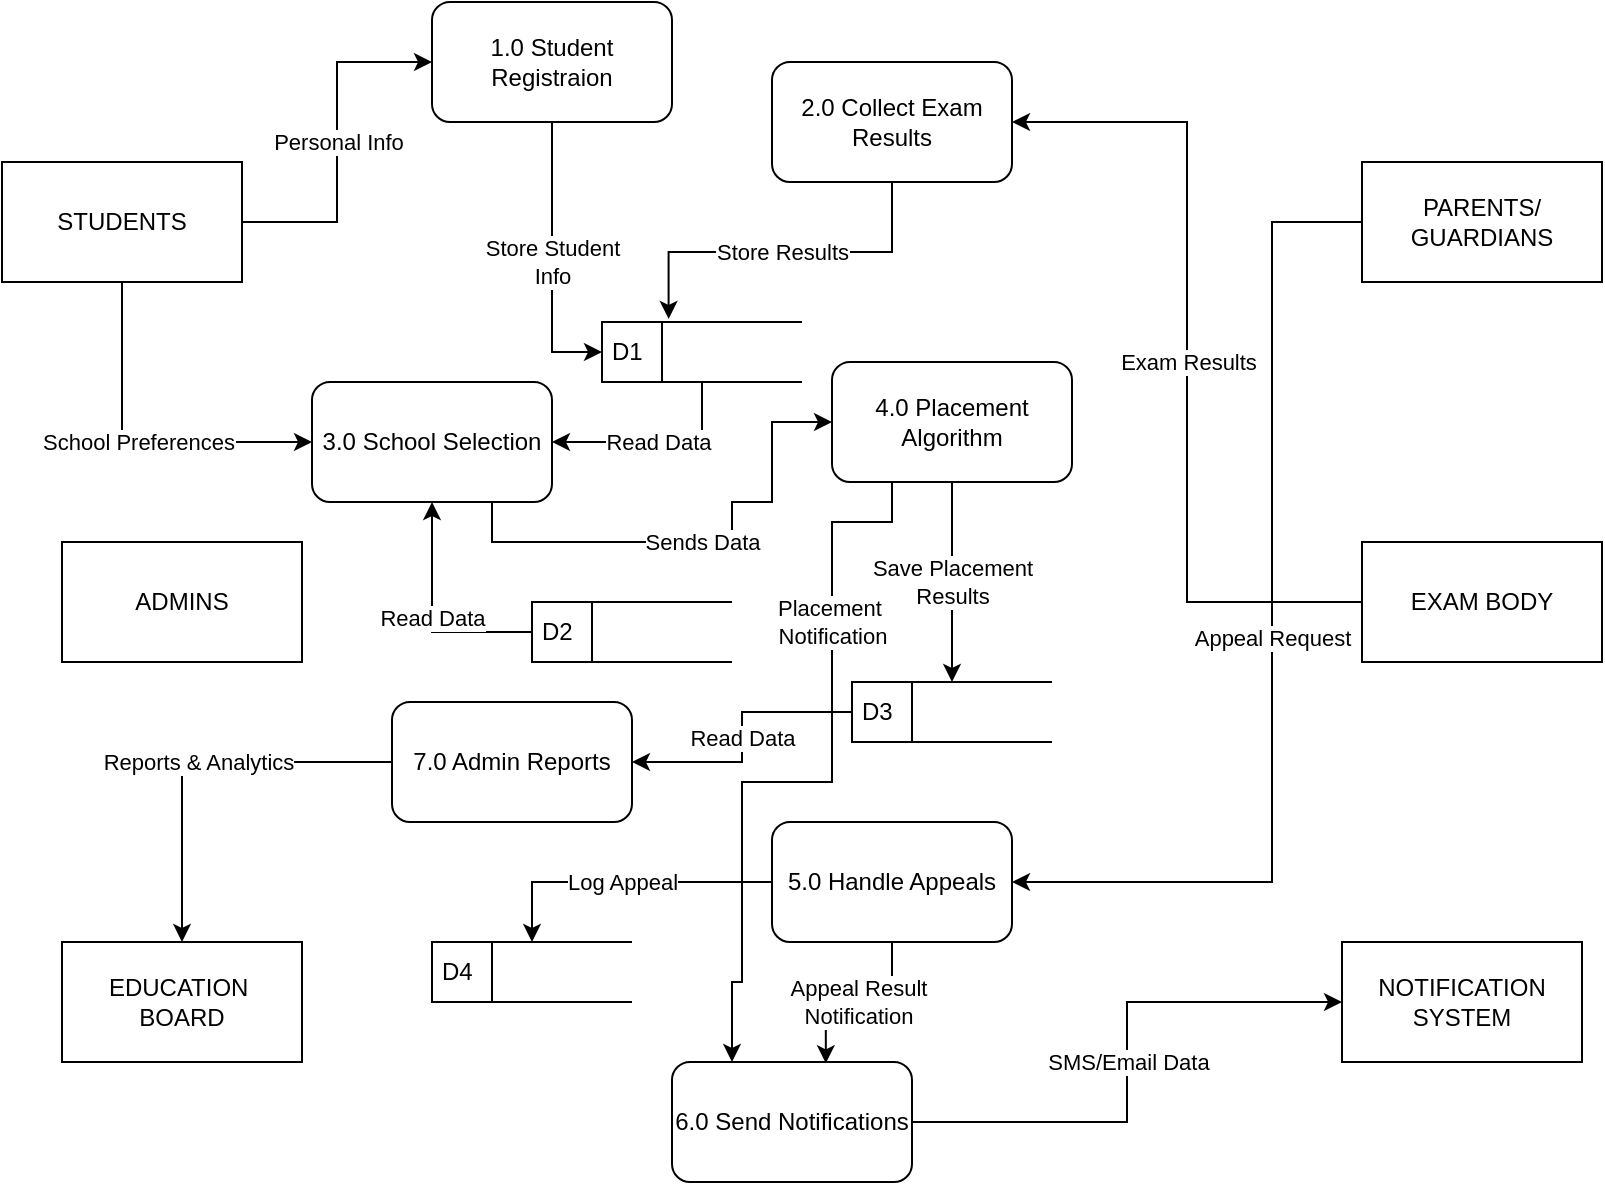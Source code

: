 <mxfile version="27.2.0">
  <diagram name="Page-1" id="l2gjOQykYVYARHtpdkyz">
    <mxGraphModel dx="1200" dy="584" grid="1" gridSize="10" guides="1" tooltips="1" connect="1" arrows="1" fold="1" page="1" pageScale="1" pageWidth="850" pageHeight="1100" math="0" shadow="0">
      <root>
        <mxCell id="0" />
        <mxCell id="1" parent="0" />
        <mxCell id="cNS5eiSyiyoqyCmzJ9UM-21" value="Personal Info" style="edgeStyle=orthogonalEdgeStyle;rounded=0;orthogonalLoop=1;jettySize=auto;html=1;entryX=0;entryY=0.5;entryDx=0;entryDy=0;" edge="1" parent="1" source="cNS5eiSyiyoqyCmzJ9UM-3" target="cNS5eiSyiyoqyCmzJ9UM-9">
          <mxGeometry relative="1" as="geometry" />
        </mxCell>
        <mxCell id="cNS5eiSyiyoqyCmzJ9UM-26" value="School Preferences" style="edgeStyle=orthogonalEdgeStyle;rounded=0;orthogonalLoop=1;jettySize=auto;html=1;entryX=0;entryY=0.5;entryDx=0;entryDy=0;exitX=0.5;exitY=1;exitDx=0;exitDy=0;" edge="1" parent="1" source="cNS5eiSyiyoqyCmzJ9UM-3" target="cNS5eiSyiyoqyCmzJ9UM-12">
          <mxGeometry relative="1" as="geometry" />
        </mxCell>
        <mxCell id="cNS5eiSyiyoqyCmzJ9UM-3" value="STUDENTS" style="rounded=0;whiteSpace=wrap;html=1;" vertex="1" parent="1">
          <mxGeometry x="25" y="170" width="120" height="60" as="geometry" />
        </mxCell>
        <mxCell id="cNS5eiSyiyoqyCmzJ9UM-37" value="Appeal Request" style="edgeStyle=orthogonalEdgeStyle;rounded=0;orthogonalLoop=1;jettySize=auto;html=1;entryX=1;entryY=0.5;entryDx=0;entryDy=0;" edge="1" parent="1" source="cNS5eiSyiyoqyCmzJ9UM-4" target="cNS5eiSyiyoqyCmzJ9UM-13">
          <mxGeometry relative="1" as="geometry">
            <Array as="points">
              <mxPoint x="660" y="200" />
              <mxPoint x="660" y="530" />
            </Array>
          </mxGeometry>
        </mxCell>
        <mxCell id="cNS5eiSyiyoqyCmzJ9UM-4" value="PARENTS/&lt;div&gt;GUARDIANS&lt;/div&gt;" style="rounded=0;whiteSpace=wrap;html=1;" vertex="1" parent="1">
          <mxGeometry x="705" y="170" width="120" height="60" as="geometry" />
        </mxCell>
        <mxCell id="cNS5eiSyiyoqyCmzJ9UM-5" value="ADMINS" style="rounded=0;whiteSpace=wrap;html=1;" vertex="1" parent="1">
          <mxGeometry x="55" y="360" width="120" height="60" as="geometry" />
        </mxCell>
        <mxCell id="cNS5eiSyiyoqyCmzJ9UM-24" value="Exam Results" style="edgeStyle=orthogonalEdgeStyle;rounded=0;orthogonalLoop=1;jettySize=auto;html=1;entryX=1;entryY=0.5;entryDx=0;entryDy=0;" edge="1" parent="1" source="cNS5eiSyiyoqyCmzJ9UM-6" target="cNS5eiSyiyoqyCmzJ9UM-10">
          <mxGeometry relative="1" as="geometry" />
        </mxCell>
        <mxCell id="cNS5eiSyiyoqyCmzJ9UM-6" value="EXAM BODY" style="rounded=0;whiteSpace=wrap;html=1;" vertex="1" parent="1">
          <mxGeometry x="705" y="360" width="120" height="60" as="geometry" />
        </mxCell>
        <mxCell id="cNS5eiSyiyoqyCmzJ9UM-7" value="EDUCATION&amp;nbsp;&lt;div&gt;BOARD&lt;/div&gt;" style="rounded=0;whiteSpace=wrap;html=1;" vertex="1" parent="1">
          <mxGeometry x="55" y="560" width="120" height="60" as="geometry" />
        </mxCell>
        <mxCell id="cNS5eiSyiyoqyCmzJ9UM-8" value="NOTIFICATION SYSTEM" style="rounded=0;whiteSpace=wrap;html=1;" vertex="1" parent="1">
          <mxGeometry x="695" y="560" width="120" height="60" as="geometry" />
        </mxCell>
        <mxCell id="cNS5eiSyiyoqyCmzJ9UM-22" value="Store&amp;nbsp;&lt;span style=&quot;background-color: light-dark(#ffffff, var(--ge-dark-color, #121212)); color: light-dark(rgb(0, 0, 0), rgb(255, 255, 255));&quot;&gt;Student&lt;/span&gt;&lt;div&gt;Info&lt;/div&gt;" style="edgeStyle=orthogonalEdgeStyle;rounded=0;orthogonalLoop=1;jettySize=auto;html=1;entryX=0;entryY=0.5;entryDx=0;entryDy=0;" edge="1" parent="1" source="cNS5eiSyiyoqyCmzJ9UM-9" target="cNS5eiSyiyoqyCmzJ9UM-17">
          <mxGeometry relative="1" as="geometry" />
        </mxCell>
        <mxCell id="cNS5eiSyiyoqyCmzJ9UM-9" value="1.0 Student Registraion" style="rounded=1;whiteSpace=wrap;html=1;" vertex="1" parent="1">
          <mxGeometry x="240" y="90" width="120" height="60" as="geometry" />
        </mxCell>
        <mxCell id="cNS5eiSyiyoqyCmzJ9UM-10" value="2.0 Collect Exam Results" style="rounded=1;whiteSpace=wrap;html=1;" vertex="1" parent="1">
          <mxGeometry x="410" y="120" width="120" height="60" as="geometry" />
        </mxCell>
        <mxCell id="cNS5eiSyiyoqyCmzJ9UM-32" value="Save Placement&lt;div&gt;Results&lt;/div&gt;" style="edgeStyle=orthogonalEdgeStyle;rounded=0;orthogonalLoop=1;jettySize=auto;html=1;entryX=0.5;entryY=0;entryDx=0;entryDy=0;" edge="1" parent="1" source="cNS5eiSyiyoqyCmzJ9UM-11" target="cNS5eiSyiyoqyCmzJ9UM-19">
          <mxGeometry relative="1" as="geometry" />
        </mxCell>
        <mxCell id="cNS5eiSyiyoqyCmzJ9UM-42" value="Placement&amp;nbsp;&lt;div&gt;Notification&lt;/div&gt;" style="edgeStyle=orthogonalEdgeStyle;rounded=0;orthogonalLoop=1;jettySize=auto;html=1;exitX=0.25;exitY=1;exitDx=0;exitDy=0;entryX=0.25;entryY=0;entryDx=0;entryDy=0;" edge="1" parent="1" source="cNS5eiSyiyoqyCmzJ9UM-11" target="cNS5eiSyiyoqyCmzJ9UM-14">
          <mxGeometry x="-0.46" relative="1" as="geometry">
            <Array as="points">
              <mxPoint x="470" y="350" />
              <mxPoint x="440" y="350" />
              <mxPoint x="440" y="480" />
              <mxPoint x="395" y="480" />
              <mxPoint x="395" y="580" />
              <mxPoint x="390" y="580" />
            </Array>
            <mxPoint as="offset" />
          </mxGeometry>
        </mxCell>
        <mxCell id="cNS5eiSyiyoqyCmzJ9UM-11" value="4.0 Placement Algorithm" style="rounded=1;whiteSpace=wrap;html=1;" vertex="1" parent="1">
          <mxGeometry x="440" y="270" width="120" height="60" as="geometry" />
        </mxCell>
        <mxCell id="cNS5eiSyiyoqyCmzJ9UM-30" value="Sends Data" style="edgeStyle=orthogonalEdgeStyle;rounded=0;orthogonalLoop=1;jettySize=auto;html=1;entryX=0;entryY=0.5;entryDx=0;entryDy=0;exitX=0.75;exitY=1;exitDx=0;exitDy=0;" edge="1" parent="1" source="cNS5eiSyiyoqyCmzJ9UM-12" target="cNS5eiSyiyoqyCmzJ9UM-11">
          <mxGeometry relative="1" as="geometry">
            <Array as="points">
              <mxPoint x="270" y="360" />
              <mxPoint x="390" y="360" />
              <mxPoint x="390" y="340" />
              <mxPoint x="410" y="340" />
              <mxPoint x="410" y="300" />
            </Array>
          </mxGeometry>
        </mxCell>
        <mxCell id="cNS5eiSyiyoqyCmzJ9UM-12" value="3.0 School Selection" style="rounded=1;whiteSpace=wrap;html=1;" vertex="1" parent="1">
          <mxGeometry x="180" y="280" width="120" height="60" as="geometry" />
        </mxCell>
        <mxCell id="cNS5eiSyiyoqyCmzJ9UM-38" value="Log Appeal" style="edgeStyle=orthogonalEdgeStyle;rounded=0;orthogonalLoop=1;jettySize=auto;html=1;entryX=0.5;entryY=0;entryDx=0;entryDy=0;" edge="1" parent="1" source="cNS5eiSyiyoqyCmzJ9UM-13" target="cNS5eiSyiyoqyCmzJ9UM-20">
          <mxGeometry relative="1" as="geometry" />
        </mxCell>
        <mxCell id="cNS5eiSyiyoqyCmzJ9UM-13" value="5.0 Handle Appeals" style="rounded=1;whiteSpace=wrap;html=1;" vertex="1" parent="1">
          <mxGeometry x="410" y="500" width="120" height="60" as="geometry" />
        </mxCell>
        <mxCell id="cNS5eiSyiyoqyCmzJ9UM-39" value="SMS/Email Data" style="edgeStyle=orthogonalEdgeStyle;rounded=0;orthogonalLoop=1;jettySize=auto;html=1;entryX=0;entryY=0.5;entryDx=0;entryDy=0;" edge="1" parent="1" source="cNS5eiSyiyoqyCmzJ9UM-14" target="cNS5eiSyiyoqyCmzJ9UM-8">
          <mxGeometry relative="1" as="geometry" />
        </mxCell>
        <mxCell id="cNS5eiSyiyoqyCmzJ9UM-14" value="6.0 Send Notifications" style="rounded=1;whiteSpace=wrap;html=1;" vertex="1" parent="1">
          <mxGeometry x="360" y="620" width="120" height="60" as="geometry" />
        </mxCell>
        <mxCell id="cNS5eiSyiyoqyCmzJ9UM-40" value="Reports &amp;amp; Analytics" style="edgeStyle=orthogonalEdgeStyle;rounded=0;orthogonalLoop=1;jettySize=auto;html=1;entryX=0.5;entryY=0;entryDx=0;entryDy=0;" edge="1" parent="1" source="cNS5eiSyiyoqyCmzJ9UM-15" target="cNS5eiSyiyoqyCmzJ9UM-7">
          <mxGeometry relative="1" as="geometry" />
        </mxCell>
        <mxCell id="cNS5eiSyiyoqyCmzJ9UM-15" value="7.0 Admin Reports" style="rounded=1;whiteSpace=wrap;html=1;" vertex="1" parent="1">
          <mxGeometry x="220" y="440" width="120" height="60" as="geometry" />
        </mxCell>
        <mxCell id="cNS5eiSyiyoqyCmzJ9UM-28" value="Read Data" style="edgeStyle=orthogonalEdgeStyle;rounded=0;orthogonalLoop=1;jettySize=auto;html=1;entryX=1;entryY=0.5;entryDx=0;entryDy=0;exitX=0.5;exitY=1;exitDx=0;exitDy=0;" edge="1" parent="1" source="cNS5eiSyiyoqyCmzJ9UM-17" target="cNS5eiSyiyoqyCmzJ9UM-12">
          <mxGeometry relative="1" as="geometry" />
        </mxCell>
        <mxCell id="cNS5eiSyiyoqyCmzJ9UM-17" value="D1" style="html=1;dashed=0;whiteSpace=wrap;shape=mxgraph.dfd.dataStoreID;align=left;spacingLeft=3;points=[[0,0],[0.5,0],[1,0],[0,0.5],[1,0.5],[0,1],[0.5,1],[1,1]];" vertex="1" parent="1">
          <mxGeometry x="325" y="250" width="100" height="30" as="geometry" />
        </mxCell>
        <mxCell id="cNS5eiSyiyoqyCmzJ9UM-29" value="Read Data" style="edgeStyle=orthogonalEdgeStyle;rounded=0;orthogonalLoop=1;jettySize=auto;html=1;entryX=0.5;entryY=1;entryDx=0;entryDy=0;exitX=0;exitY=0.5;exitDx=0;exitDy=0;" edge="1" parent="1" source="cNS5eiSyiyoqyCmzJ9UM-18" target="cNS5eiSyiyoqyCmzJ9UM-12">
          <mxGeometry relative="1" as="geometry" />
        </mxCell>
        <mxCell id="cNS5eiSyiyoqyCmzJ9UM-18" value="D2" style="html=1;dashed=0;whiteSpace=wrap;shape=mxgraph.dfd.dataStoreID;align=left;spacingLeft=3;points=[[0,0],[0.5,0],[1,0],[0,0.5],[1,0.5],[0,1],[0.5,1],[1,1]];" vertex="1" parent="1">
          <mxGeometry x="290" y="390" width="100" height="30" as="geometry" />
        </mxCell>
        <mxCell id="cNS5eiSyiyoqyCmzJ9UM-41" value="Read Data" style="edgeStyle=orthogonalEdgeStyle;rounded=0;orthogonalLoop=1;jettySize=auto;html=1;entryX=1;entryY=0.5;entryDx=0;entryDy=0;" edge="1" parent="1" source="cNS5eiSyiyoqyCmzJ9UM-19" target="cNS5eiSyiyoqyCmzJ9UM-15">
          <mxGeometry relative="1" as="geometry" />
        </mxCell>
        <mxCell id="cNS5eiSyiyoqyCmzJ9UM-19" value="D3" style="html=1;dashed=0;whiteSpace=wrap;shape=mxgraph.dfd.dataStoreID;align=left;spacingLeft=3;points=[[0,0],[0.5,0],[1,0],[0,0.5],[1,0.5],[0,1],[0.5,1],[1,1]];" vertex="1" parent="1">
          <mxGeometry x="450" y="430" width="100" height="30" as="geometry" />
        </mxCell>
        <mxCell id="cNS5eiSyiyoqyCmzJ9UM-20" value="D4" style="html=1;dashed=0;whiteSpace=wrap;shape=mxgraph.dfd.dataStoreID;align=left;spacingLeft=3;points=[[0,0],[0.5,0],[1,0],[0,0.5],[1,0.5],[0,1],[0.5,1],[1,1]];" vertex="1" parent="1">
          <mxGeometry x="240" y="560" width="100" height="30" as="geometry" />
        </mxCell>
        <mxCell id="cNS5eiSyiyoqyCmzJ9UM-25" value="Store Results" style="edgeStyle=orthogonalEdgeStyle;rounded=0;orthogonalLoop=1;jettySize=auto;html=1;entryX=0.333;entryY=-0.052;entryDx=0;entryDy=0;entryPerimeter=0;" edge="1" parent="1" source="cNS5eiSyiyoqyCmzJ9UM-10" target="cNS5eiSyiyoqyCmzJ9UM-17">
          <mxGeometry relative="1" as="geometry" />
        </mxCell>
        <mxCell id="cNS5eiSyiyoqyCmzJ9UM-43" value="Appeal Result&lt;div&gt;Notification&lt;/div&gt;" style="edgeStyle=orthogonalEdgeStyle;rounded=0;orthogonalLoop=1;jettySize=auto;html=1;exitX=0.5;exitY=1;exitDx=0;exitDy=0;entryX=0.641;entryY=0.011;entryDx=0;entryDy=0;entryPerimeter=0;" edge="1" parent="1" source="cNS5eiSyiyoqyCmzJ9UM-13" target="cNS5eiSyiyoqyCmzJ9UM-14">
          <mxGeometry relative="1" as="geometry" />
        </mxCell>
      </root>
    </mxGraphModel>
  </diagram>
</mxfile>
